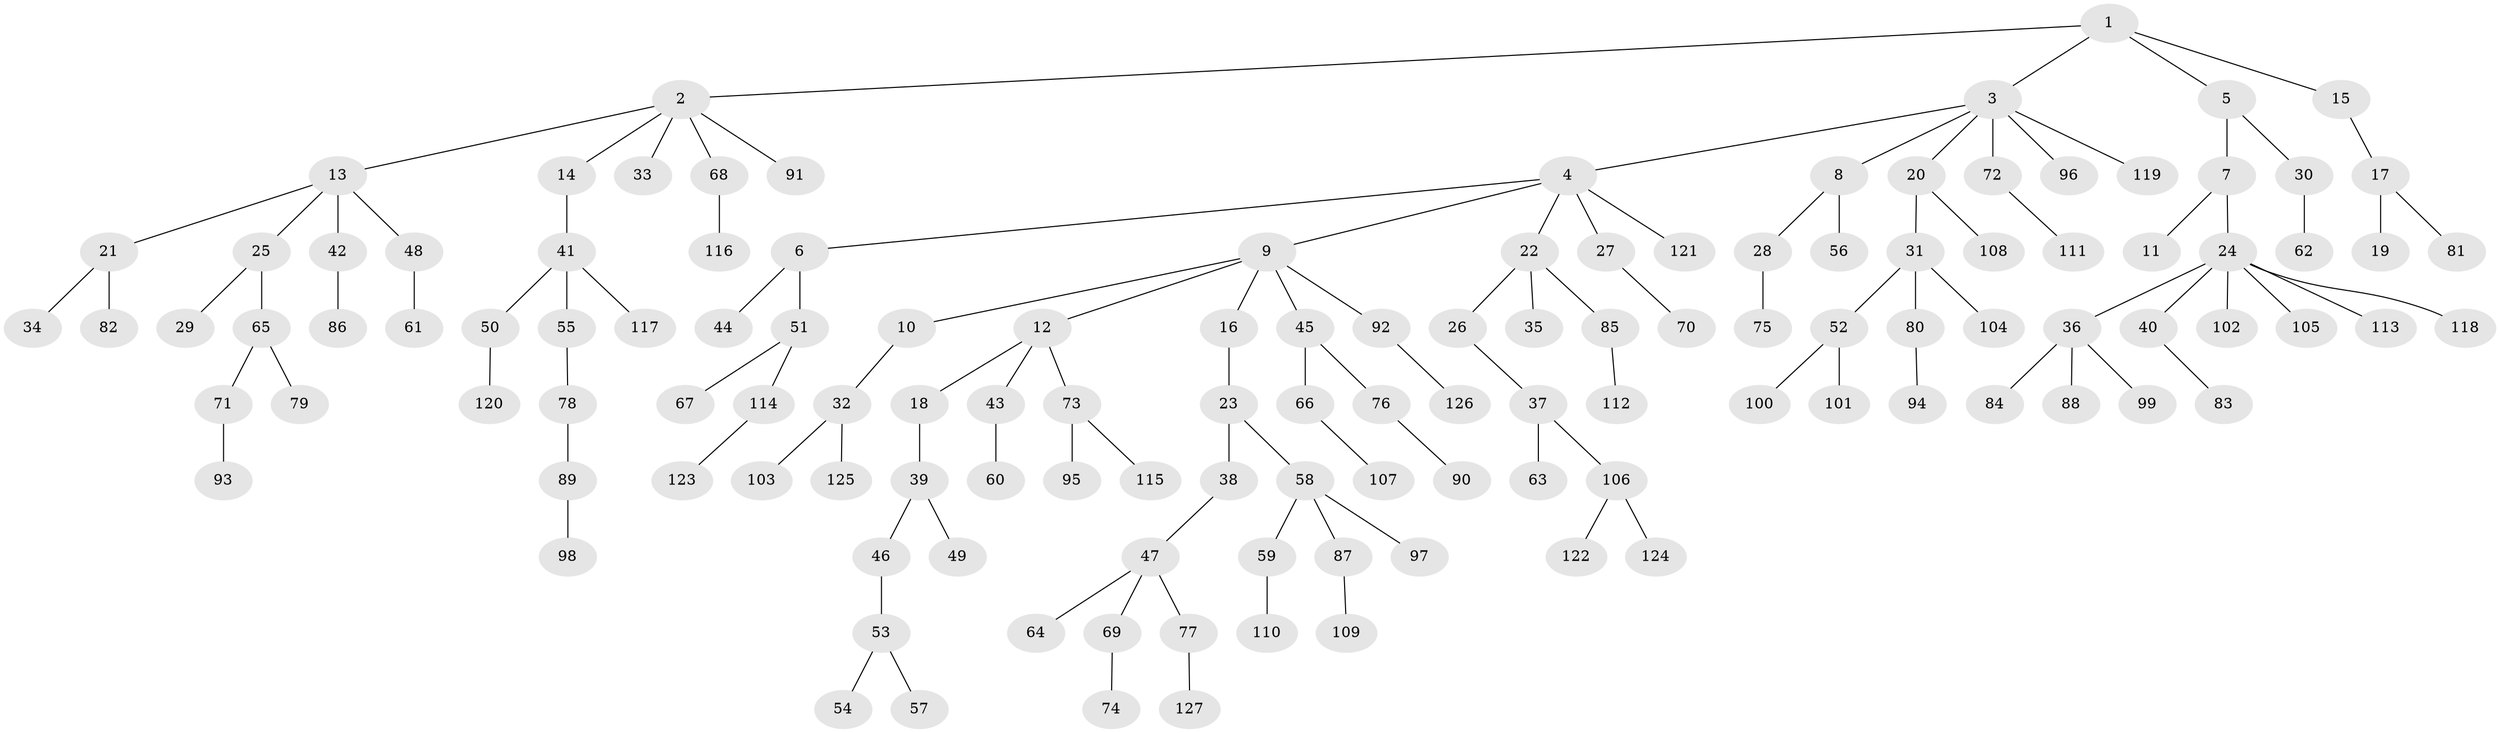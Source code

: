 // coarse degree distribution, {3: 0.09375, 2: 0.34375, 4: 0.0625, 5: 0.0625, 1: 0.4375}
// Generated by graph-tools (version 1.1) at 2025/37/03/04/25 23:37:16]
// undirected, 127 vertices, 126 edges
graph export_dot {
  node [color=gray90,style=filled];
  1;
  2;
  3;
  4;
  5;
  6;
  7;
  8;
  9;
  10;
  11;
  12;
  13;
  14;
  15;
  16;
  17;
  18;
  19;
  20;
  21;
  22;
  23;
  24;
  25;
  26;
  27;
  28;
  29;
  30;
  31;
  32;
  33;
  34;
  35;
  36;
  37;
  38;
  39;
  40;
  41;
  42;
  43;
  44;
  45;
  46;
  47;
  48;
  49;
  50;
  51;
  52;
  53;
  54;
  55;
  56;
  57;
  58;
  59;
  60;
  61;
  62;
  63;
  64;
  65;
  66;
  67;
  68;
  69;
  70;
  71;
  72;
  73;
  74;
  75;
  76;
  77;
  78;
  79;
  80;
  81;
  82;
  83;
  84;
  85;
  86;
  87;
  88;
  89;
  90;
  91;
  92;
  93;
  94;
  95;
  96;
  97;
  98;
  99;
  100;
  101;
  102;
  103;
  104;
  105;
  106;
  107;
  108;
  109;
  110;
  111;
  112;
  113;
  114;
  115;
  116;
  117;
  118;
  119;
  120;
  121;
  122;
  123;
  124;
  125;
  126;
  127;
  1 -- 2;
  1 -- 3;
  1 -- 5;
  1 -- 15;
  2 -- 13;
  2 -- 14;
  2 -- 33;
  2 -- 68;
  2 -- 91;
  3 -- 4;
  3 -- 8;
  3 -- 20;
  3 -- 72;
  3 -- 96;
  3 -- 119;
  4 -- 6;
  4 -- 9;
  4 -- 22;
  4 -- 27;
  4 -- 121;
  5 -- 7;
  5 -- 30;
  6 -- 44;
  6 -- 51;
  7 -- 11;
  7 -- 24;
  8 -- 28;
  8 -- 56;
  9 -- 10;
  9 -- 12;
  9 -- 16;
  9 -- 45;
  9 -- 92;
  10 -- 32;
  12 -- 18;
  12 -- 43;
  12 -- 73;
  13 -- 21;
  13 -- 25;
  13 -- 42;
  13 -- 48;
  14 -- 41;
  15 -- 17;
  16 -- 23;
  17 -- 19;
  17 -- 81;
  18 -- 39;
  20 -- 31;
  20 -- 108;
  21 -- 34;
  21 -- 82;
  22 -- 26;
  22 -- 35;
  22 -- 85;
  23 -- 38;
  23 -- 58;
  24 -- 36;
  24 -- 40;
  24 -- 102;
  24 -- 105;
  24 -- 113;
  24 -- 118;
  25 -- 29;
  25 -- 65;
  26 -- 37;
  27 -- 70;
  28 -- 75;
  30 -- 62;
  31 -- 52;
  31 -- 80;
  31 -- 104;
  32 -- 103;
  32 -- 125;
  36 -- 84;
  36 -- 88;
  36 -- 99;
  37 -- 63;
  37 -- 106;
  38 -- 47;
  39 -- 46;
  39 -- 49;
  40 -- 83;
  41 -- 50;
  41 -- 55;
  41 -- 117;
  42 -- 86;
  43 -- 60;
  45 -- 66;
  45 -- 76;
  46 -- 53;
  47 -- 64;
  47 -- 69;
  47 -- 77;
  48 -- 61;
  50 -- 120;
  51 -- 67;
  51 -- 114;
  52 -- 100;
  52 -- 101;
  53 -- 54;
  53 -- 57;
  55 -- 78;
  58 -- 59;
  58 -- 87;
  58 -- 97;
  59 -- 110;
  65 -- 71;
  65 -- 79;
  66 -- 107;
  68 -- 116;
  69 -- 74;
  71 -- 93;
  72 -- 111;
  73 -- 95;
  73 -- 115;
  76 -- 90;
  77 -- 127;
  78 -- 89;
  80 -- 94;
  85 -- 112;
  87 -- 109;
  89 -- 98;
  92 -- 126;
  106 -- 122;
  106 -- 124;
  114 -- 123;
}

